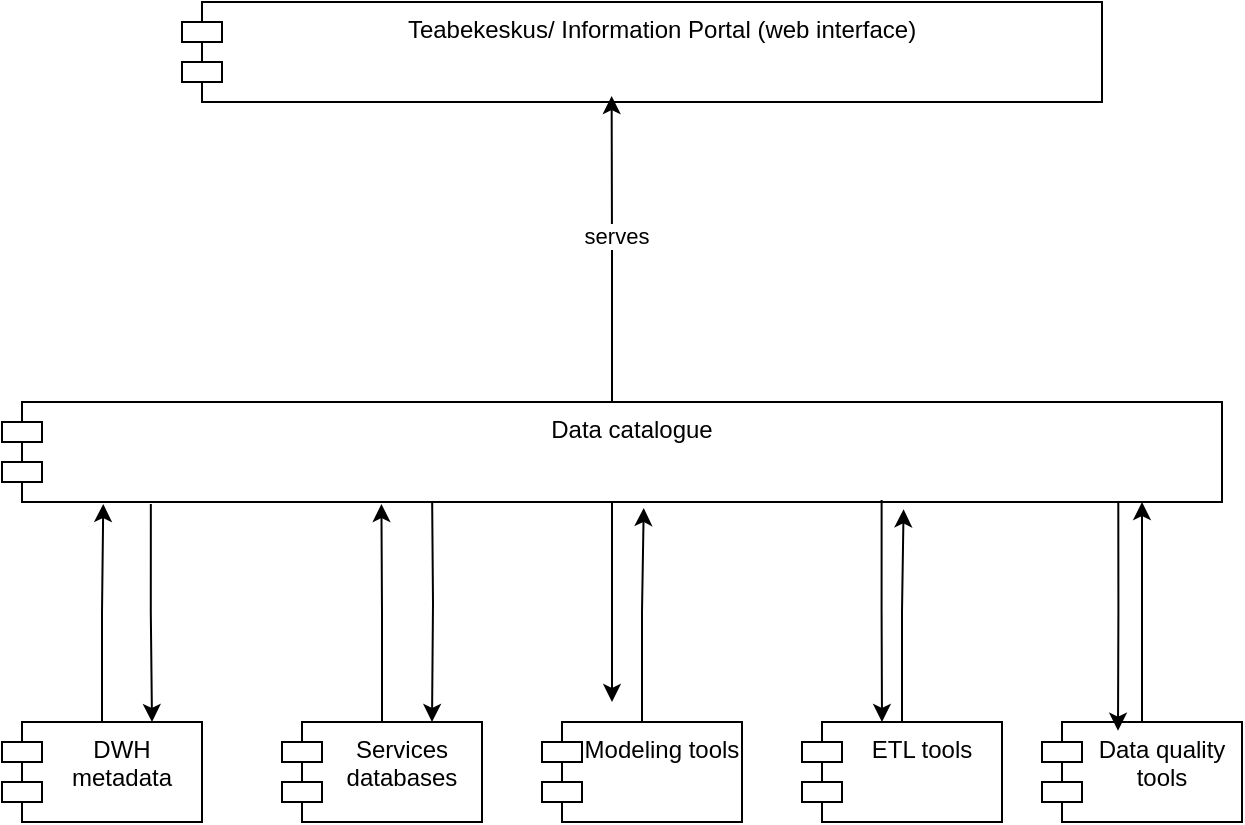 <mxfile version="25.0.3">
  <diagram id="R2lEEEUBdFMjLlhIrx00" name="Page-1">
    <mxGraphModel dx="792" dy="1131" grid="1" gridSize="10" guides="1" tooltips="1" connect="1" arrows="1" fold="1" page="1" pageScale="1" pageWidth="850" pageHeight="1100" math="0" shadow="0" extFonts="Permanent Marker^https://fonts.googleapis.com/css?family=Permanent+Marker">
      <root>
        <mxCell id="0" />
        <mxCell id="1" parent="0" />
        <mxCell id="DiCBoK7EQ5oCpldY1Xnq-1" value="Teabekeskus/ Information Portal (web interface)" style="shape=module;align=left;spacingLeft=20;align=center;verticalAlign=top;whiteSpace=wrap;html=1;" vertex="1" parent="1">
          <mxGeometry x="210" y="300" width="460" height="50" as="geometry" />
        </mxCell>
        <mxCell id="DiCBoK7EQ5oCpldY1Xnq-20" style="edgeStyle=orthogonalEdgeStyle;rounded=0;orthogonalLoop=1;jettySize=auto;html=1;entryX=0.75;entryY=0;entryDx=0;entryDy=0;exitX=0.122;exitY=1.02;exitDx=0;exitDy=0;exitPerimeter=0;" edge="1" parent="1" source="DiCBoK7EQ5oCpldY1Xnq-2" target="DiCBoK7EQ5oCpldY1Xnq-5">
          <mxGeometry relative="1" as="geometry">
            <mxPoint x="200" y="554" as="sourcePoint" />
          </mxGeometry>
        </mxCell>
        <mxCell id="DiCBoK7EQ5oCpldY1Xnq-21" style="edgeStyle=orthogonalEdgeStyle;rounded=0;orthogonalLoop=1;jettySize=auto;html=1;entryX=0.75;entryY=0;entryDx=0;entryDy=0;" edge="1" parent="1" target="DiCBoK7EQ5oCpldY1Xnq-6">
          <mxGeometry relative="1" as="geometry">
            <mxPoint x="335" y="540" as="sourcePoint" />
          </mxGeometry>
        </mxCell>
        <mxCell id="DiCBoK7EQ5oCpldY1Xnq-22" style="edgeStyle=orthogonalEdgeStyle;rounded=0;orthogonalLoop=1;jettySize=auto;html=1;" edge="1" parent="1" source="DiCBoK7EQ5oCpldY1Xnq-2">
          <mxGeometry relative="1" as="geometry">
            <mxPoint x="425" y="650" as="targetPoint" />
          </mxGeometry>
        </mxCell>
        <mxCell id="DiCBoK7EQ5oCpldY1Xnq-2" value="Data catalogue" style="shape=module;align=left;spacingLeft=20;align=center;verticalAlign=top;whiteSpace=wrap;html=1;" vertex="1" parent="1">
          <mxGeometry x="120" y="500" width="610" height="50" as="geometry" />
        </mxCell>
        <mxCell id="DiCBoK7EQ5oCpldY1Xnq-5" value="DWH metadata" style="shape=module;align=left;spacingLeft=20;align=center;verticalAlign=top;whiteSpace=wrap;html=1;" vertex="1" parent="1">
          <mxGeometry x="120" y="660" width="100" height="50" as="geometry" />
        </mxCell>
        <mxCell id="DiCBoK7EQ5oCpldY1Xnq-6" value="Services databases" style="shape=module;align=left;spacingLeft=20;align=center;verticalAlign=top;whiteSpace=wrap;html=1;" vertex="1" parent="1">
          <mxGeometry x="260" y="660" width="100" height="50" as="geometry" />
        </mxCell>
        <mxCell id="DiCBoK7EQ5oCpldY1Xnq-7" value="Modeling tools" style="shape=module;align=left;spacingLeft=20;align=center;verticalAlign=top;whiteSpace=wrap;html=1;" vertex="1" parent="1">
          <mxGeometry x="390" y="660" width="100" height="50" as="geometry" />
        </mxCell>
        <mxCell id="DiCBoK7EQ5oCpldY1Xnq-8" value="ETL tools" style="shape=module;align=left;spacingLeft=20;align=center;verticalAlign=top;whiteSpace=wrap;html=1;" vertex="1" parent="1">
          <mxGeometry x="520" y="660" width="100" height="50" as="geometry" />
        </mxCell>
        <mxCell id="DiCBoK7EQ5oCpldY1Xnq-9" value="Data quality tools" style="shape=module;align=left;spacingLeft=20;align=center;verticalAlign=top;whiteSpace=wrap;html=1;" vertex="1" parent="1">
          <mxGeometry x="640" y="660" width="100" height="50" as="geometry" />
        </mxCell>
        <mxCell id="DiCBoK7EQ5oCpldY1Xnq-10" style="edgeStyle=orthogonalEdgeStyle;rounded=0;orthogonalLoop=1;jettySize=auto;html=1;entryX=0.467;entryY=0.94;entryDx=0;entryDy=0;entryPerimeter=0;" edge="1" parent="1" source="DiCBoK7EQ5oCpldY1Xnq-2" target="DiCBoK7EQ5oCpldY1Xnq-1">
          <mxGeometry relative="1" as="geometry" />
        </mxCell>
        <mxCell id="DiCBoK7EQ5oCpldY1Xnq-11" value="serves" style="edgeLabel;html=1;align=center;verticalAlign=middle;resizable=0;points=[];" vertex="1" connectable="0" parent="DiCBoK7EQ5oCpldY1Xnq-10">
          <mxGeometry x="0.085" y="-2" relative="1" as="geometry">
            <mxPoint as="offset" />
          </mxGeometry>
        </mxCell>
        <mxCell id="DiCBoK7EQ5oCpldY1Xnq-15" style="edgeStyle=orthogonalEdgeStyle;rounded=0;orthogonalLoop=1;jettySize=auto;html=1;entryX=0.083;entryY=1.02;entryDx=0;entryDy=0;entryPerimeter=0;" edge="1" parent="1" source="DiCBoK7EQ5oCpldY1Xnq-5" target="DiCBoK7EQ5oCpldY1Xnq-2">
          <mxGeometry relative="1" as="geometry" />
        </mxCell>
        <mxCell id="DiCBoK7EQ5oCpldY1Xnq-16" style="edgeStyle=orthogonalEdgeStyle;rounded=0;orthogonalLoop=1;jettySize=auto;html=1;entryX=0.311;entryY=1.02;entryDx=0;entryDy=0;entryPerimeter=0;" edge="1" parent="1" source="DiCBoK7EQ5oCpldY1Xnq-6" target="DiCBoK7EQ5oCpldY1Xnq-2">
          <mxGeometry relative="1" as="geometry" />
        </mxCell>
        <mxCell id="DiCBoK7EQ5oCpldY1Xnq-17" style="edgeStyle=orthogonalEdgeStyle;rounded=0;orthogonalLoop=1;jettySize=auto;html=1;entryX=0.526;entryY=1.06;entryDx=0;entryDy=0;entryPerimeter=0;" edge="1" parent="1" source="DiCBoK7EQ5oCpldY1Xnq-7" target="DiCBoK7EQ5oCpldY1Xnq-2">
          <mxGeometry relative="1" as="geometry" />
        </mxCell>
        <mxCell id="DiCBoK7EQ5oCpldY1Xnq-18" style="edgeStyle=orthogonalEdgeStyle;rounded=0;orthogonalLoop=1;jettySize=auto;html=1;entryX=0.739;entryY=1.073;entryDx=0;entryDy=0;entryPerimeter=0;" edge="1" parent="1" source="DiCBoK7EQ5oCpldY1Xnq-8" target="DiCBoK7EQ5oCpldY1Xnq-2">
          <mxGeometry relative="1" as="geometry" />
        </mxCell>
        <mxCell id="DiCBoK7EQ5oCpldY1Xnq-19" style="edgeStyle=orthogonalEdgeStyle;rounded=0;orthogonalLoop=1;jettySize=auto;html=1;" edge="1" parent="1" source="DiCBoK7EQ5oCpldY1Xnq-9">
          <mxGeometry relative="1" as="geometry">
            <mxPoint x="690" y="550" as="targetPoint" />
          </mxGeometry>
        </mxCell>
        <mxCell id="DiCBoK7EQ5oCpldY1Xnq-23" style="edgeStyle=orthogonalEdgeStyle;rounded=0;orthogonalLoop=1;jettySize=auto;html=1;entryX=0.4;entryY=0;entryDx=0;entryDy=0;entryPerimeter=0;exitX=0.721;exitY=0.98;exitDx=0;exitDy=0;exitPerimeter=0;" edge="1" parent="1" source="DiCBoK7EQ5oCpldY1Xnq-2" target="DiCBoK7EQ5oCpldY1Xnq-8">
          <mxGeometry relative="1" as="geometry" />
        </mxCell>
        <mxCell id="DiCBoK7EQ5oCpldY1Xnq-24" style="edgeStyle=orthogonalEdgeStyle;rounded=0;orthogonalLoop=1;jettySize=auto;html=1;entryX=0.38;entryY=0.087;entryDx=0;entryDy=0;entryPerimeter=0;exitX=0.915;exitY=1;exitDx=0;exitDy=0;exitPerimeter=0;" edge="1" parent="1" source="DiCBoK7EQ5oCpldY1Xnq-2" target="DiCBoK7EQ5oCpldY1Xnq-9">
          <mxGeometry relative="1" as="geometry" />
        </mxCell>
      </root>
    </mxGraphModel>
  </diagram>
</mxfile>
